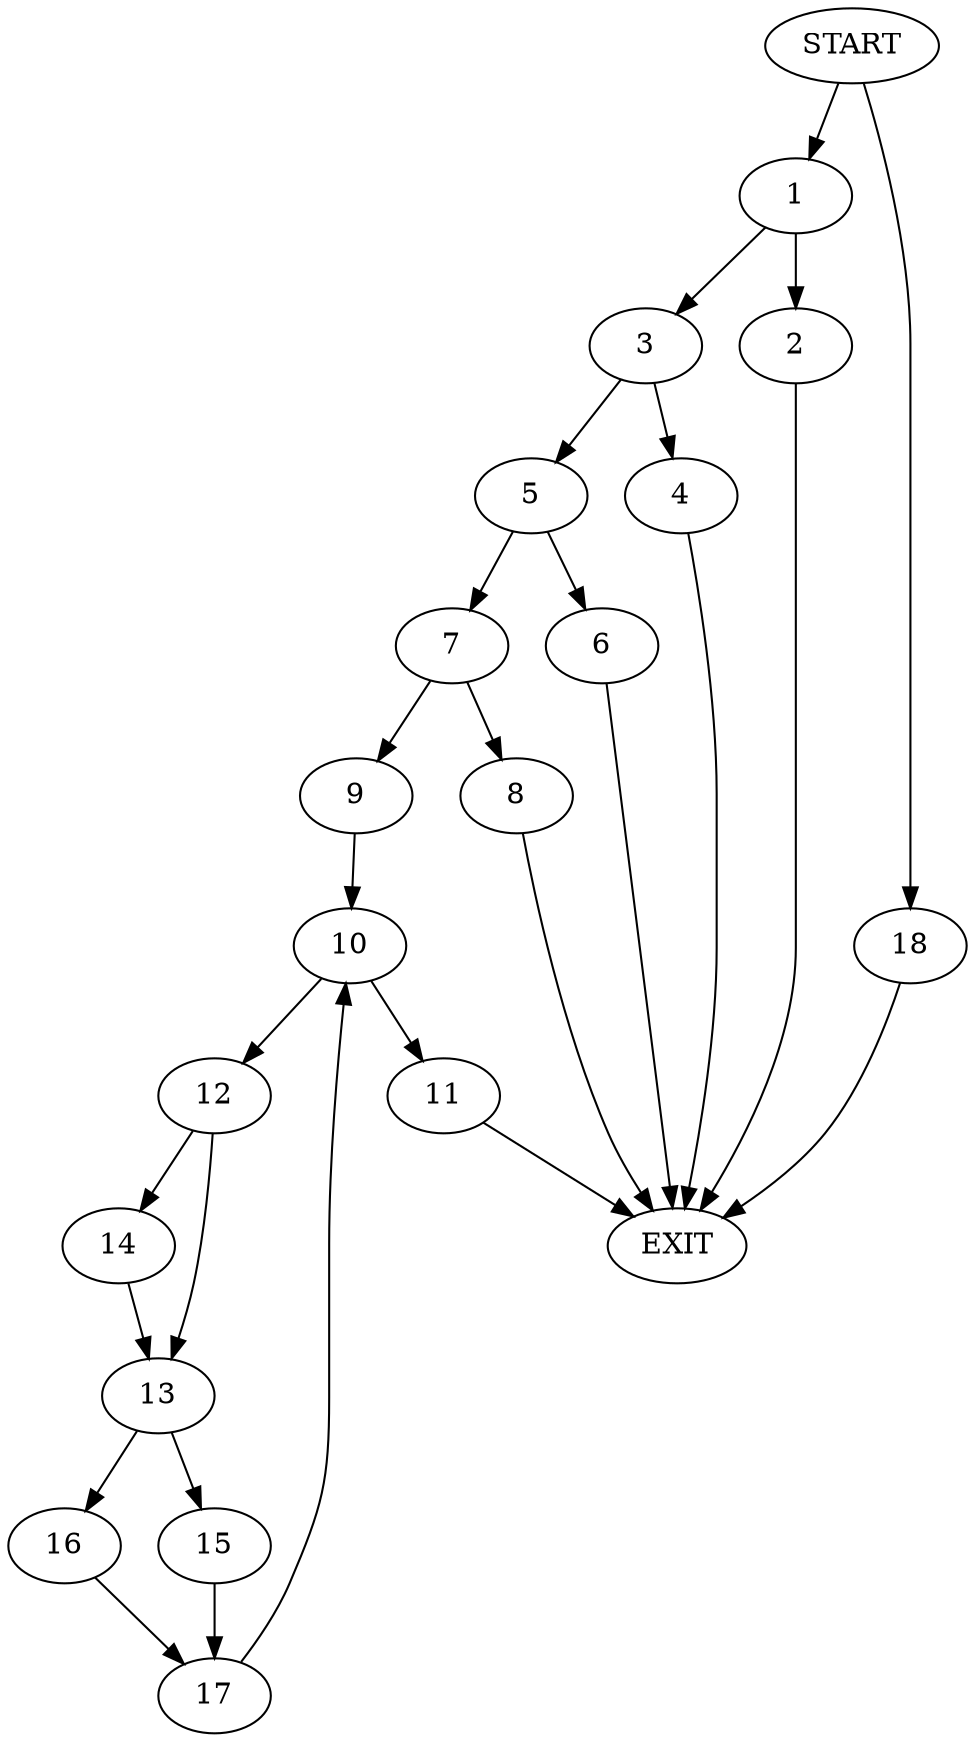 digraph {
0 [label="START"]
19 [label="EXIT"]
0 -> 1
1 -> 2
1 -> 3
2 -> 19
3 -> 4
3 -> 5
4 -> 19
5 -> 6
5 -> 7
7 -> 8
7 -> 9
6 -> 19
9 -> 10
8 -> 19
10 -> 11
10 -> 12
12 -> 13
12 -> 14
11 -> 19
14 -> 13
13 -> 15
13 -> 16
16 -> 17
15 -> 17
0 -> 18
18 -> 19
17 -> 10
}
